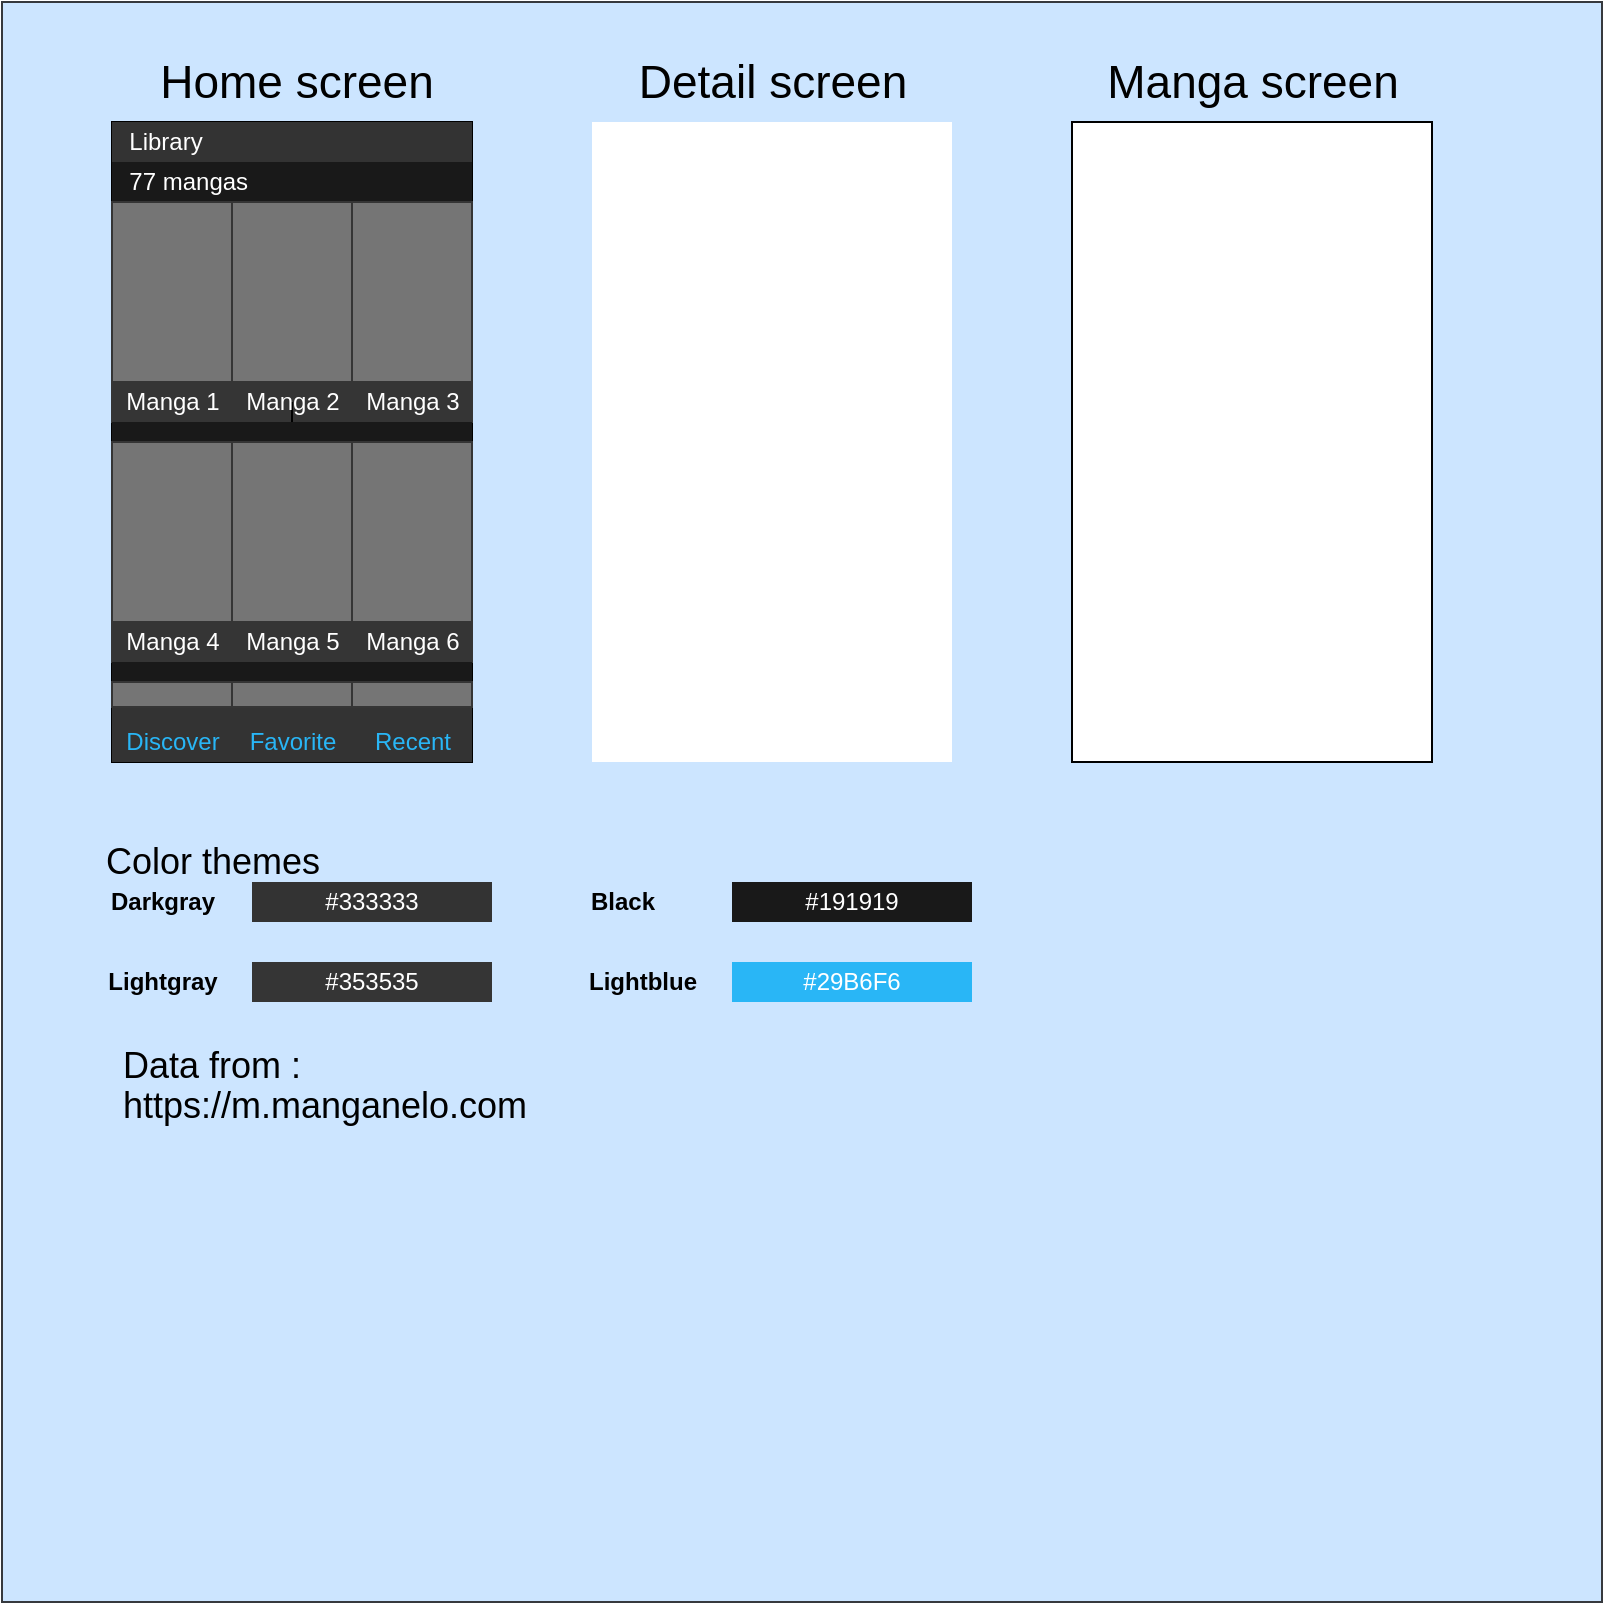 <mxfile version="13.10.0" type="embed">
    <diagram id="ShWjEkvY692qqDPODEVh" name="Page-1">
        <mxGraphModel dx="473" dy="220" grid="0" gridSize="10" guides="1" tooltips="1" connect="1" arrows="1" fold="1" page="1" pageScale="1" pageWidth="850" pageHeight="1100" math="0" shadow="0">
            <root>
                <mxCell id="0"/>
                <mxCell id="1" parent="0"/>
                <mxCell id="2" value="" style="whiteSpace=wrap;html=1;aspect=fixed;strokeColor=#36393d;fillColor=#cce5ff;" parent="1" vertex="1">
                    <mxGeometry x="40" y="40" width="800" height="800" as="geometry"/>
                </mxCell>
                <mxCell id="4" value="" style="whiteSpace=wrap;html=1;" parent="1" vertex="1">
                    <mxGeometry x="95" y="100" width="180" height="320" as="geometry"/>
                </mxCell>
                <mxCell id="5" value="&lt;font style=&quot;font-size: 23px&quot;&gt;Home screen&lt;/font&gt;" style="text;html=1;align=center;verticalAlign=middle;resizable=0;points=[];autosize=1;fontColor=#000000;" parent="1" vertex="1">
                    <mxGeometry x="112" y="70" width="150" height="20" as="geometry"/>
                </mxCell>
                <mxCell id="6" value="" style="whiteSpace=wrap;html=1;fillColor=#FFFFFF;strokeColor=none;" parent="1" vertex="1">
                    <mxGeometry x="335" y="100" width="180" height="320" as="geometry"/>
                </mxCell>
                <mxCell id="7" value="&lt;font style=&quot;font-size: 23px&quot;&gt;Detail screen&lt;/font&gt;" style="text;html=1;align=center;verticalAlign=middle;resizable=0;points=[];autosize=1;fontColor=#000000;" parent="1" vertex="1">
                    <mxGeometry x="350" y="70" width="150" height="20" as="geometry"/>
                </mxCell>
                <mxCell id="8" value="" style="whiteSpace=wrap;html=1;fillColor=#FFFFFF;" parent="1" vertex="1">
                    <mxGeometry x="575" y="100" width="180" height="320" as="geometry"/>
                </mxCell>
                <mxCell id="9" value="&lt;font style=&quot;font-size: 23px&quot;&gt;Manga screen&lt;/font&gt;" style="text;html=1;align=center;verticalAlign=middle;resizable=0;points=[];autosize=1;fontColor=#000000;" parent="1" vertex="1">
                    <mxGeometry x="585" y="70" width="160" height="20" as="geometry"/>
                </mxCell>
                <mxCell id="10" value="&lt;font style=&quot;font-size: 18px&quot;&gt;Color themes&lt;/font&gt;" style="text;html=1;align=center;verticalAlign=middle;resizable=0;points=[];autosize=1;fontColor=#000000;" parent="1" vertex="1">
                    <mxGeometry x="85" y="460" width="120" height="20" as="geometry"/>
                </mxCell>
                <mxCell id="11" value="&lt;b&gt;Darkgray&lt;/b&gt;" style="text;html=1;align=center;verticalAlign=middle;resizable=0;points=[];autosize=1;fontColor=#000000;" parent="1" vertex="1">
                    <mxGeometry x="85" y="480" width="70" height="20" as="geometry"/>
                </mxCell>
                <mxCell id="12" value="&lt;font color=&quot;#ffffff&quot;&gt;#353535&lt;/font&gt;" style="whiteSpace=wrap;html=1;fillColor=#353535;strokeColor=none;" parent="1" vertex="1">
                    <mxGeometry x="165" y="520" width="120" height="20" as="geometry"/>
                </mxCell>
                <mxCell id="13" value="&lt;b&gt;Lightgray&lt;/b&gt;" style="text;html=1;align=center;verticalAlign=middle;resizable=0;points=[];autosize=1;fontColor=#000000;" parent="1" vertex="1">
                    <mxGeometry x="85" y="520" width="70" height="20" as="geometry"/>
                </mxCell>
                <mxCell id="14" value="&lt;font color=&quot;#ffffff&quot;&gt;#333333&lt;/font&gt;" style="whiteSpace=wrap;html=1;fillColor=#333333;strokeColor=none;" parent="1" vertex="1">
                    <mxGeometry x="165" y="480" width="120" height="20" as="geometry"/>
                </mxCell>
                <mxCell id="15" value="&lt;font color=&quot;#ffffff&quot;&gt;#191919&lt;/font&gt;" style="whiteSpace=wrap;html=1;fillColor=#191919;strokeColor=none;" parent="1" vertex="1">
                    <mxGeometry x="405" y="480" width="120" height="20" as="geometry"/>
                </mxCell>
                <mxCell id="16" value="&lt;b&gt;Black&lt;/b&gt;" style="text;html=1;align=center;verticalAlign=middle;resizable=0;points=[];autosize=1;fontColor=#000000;" parent="1" vertex="1">
                    <mxGeometry x="325" y="480" width="50" height="20" as="geometry"/>
                </mxCell>
                <mxCell id="17" value="&lt;b&gt;Lightblue&lt;/b&gt;" style="text;html=1;align=center;verticalAlign=middle;resizable=0;points=[];autosize=1;fontColor=#000000;" parent="1" vertex="1">
                    <mxGeometry x="325" y="520" width="70" height="20" as="geometry"/>
                </mxCell>
                <mxCell id="18" value="&lt;font color=&quot;#ffffff&quot;&gt;#29B6F6&lt;/font&gt;" style="whiteSpace=wrap;html=1;fillColor=#29b6f6;strokeColor=none;" parent="1" vertex="1">
                    <mxGeometry x="405" y="520" width="120" height="20" as="geometry"/>
                </mxCell>
                <mxCell id="19" value="&lt;font color=&quot;#ffffff&quot;&gt;&amp;nbsp; Library&lt;/font&gt;" style="whiteSpace=wrap;html=1;fillColor=#333333;strokeColor=none;align=left;" parent="1" vertex="1">
                    <mxGeometry x="95" y="100" width="180" height="20" as="geometry"/>
                </mxCell>
                <mxCell id="20" value="" style="whiteSpace=wrap;html=1;fillColor=#333333;strokeColor=none;align=left;" parent="1" vertex="1">
                    <mxGeometry x="95" y="390" width="180" height="30" as="geometry"/>
                </mxCell>
                <mxCell id="21" value="&lt;font color=&quot;#ffffff&quot;&gt;&amp;nbsp; 77 mangas&lt;/font&gt;" style="whiteSpace=wrap;html=1;fillColor=#191919;strokeColor=none;align=left;" parent="1" vertex="1">
                    <mxGeometry x="95" y="120" width="180" height="20" as="geometry"/>
                </mxCell>
                <mxCell id="22" value="" style="whiteSpace=wrap;html=1;labelBackgroundColor=none;strokeColor=#353535;fontColor=none;rotation=90;direction=west;fillColor=#353535;" parent="1" vertex="1">
                    <mxGeometry x="70" y="165" width="110" height="60" as="geometry"/>
                </mxCell>
                <mxCell id="23" value="" style="whiteSpace=wrap;html=1;labelBackgroundColor=none;strokeColor=#353535;fontColor=none;rotation=90;direction=west;fillColor=#353535;" parent="1" vertex="1">
                    <mxGeometry x="130" y="165" width="110" height="60" as="geometry"/>
                </mxCell>
                <mxCell id="24" value="" style="whiteSpace=wrap;html=1;labelBackgroundColor=none;strokeColor=#353535;fontColor=none;rotation=90;direction=west;fillColor=#353535;" parent="1" vertex="1">
                    <mxGeometry x="190" y="165" width="110" height="60" as="geometry"/>
                </mxCell>
                <mxCell id="25" value="" style="whiteSpace=wrap;html=1;labelBackgroundColor=none;strokeColor=#353535;fontColor=none;rotation=90;fillColor=#757575;" parent="1" vertex="1">
                    <mxGeometry x="80" y="155" width="90" height="60" as="geometry"/>
                </mxCell>
                <mxCell id="26" value="" style="whiteSpace=wrap;html=1;labelBackgroundColor=none;strokeColor=#353535;fontColor=none;rotation=90;fillColor=#757575;" parent="1" vertex="1">
                    <mxGeometry x="140" y="155" width="90" height="60" as="geometry"/>
                </mxCell>
                <mxCell id="27" value="" style="whiteSpace=wrap;html=1;labelBackgroundColor=none;strokeColor=#353535;fontColor=none;rotation=90;fillColor=#757575;" parent="1" vertex="1">
                    <mxGeometry x="200" y="155" width="90" height="60" as="geometry"/>
                </mxCell>
                <mxCell id="53" value="" style="edgeStyle=orthogonalEdgeStyle;rounded=0;orthogonalLoop=1;jettySize=auto;html=1;" edge="1" parent="1" source="29" target="38">
                    <mxGeometry relative="1" as="geometry"/>
                </mxCell>
                <mxCell id="29" value="&lt;font color=&quot;#ffffff&quot;&gt;Manga 2&lt;/font&gt;" style="text;html=1;align=center;verticalAlign=middle;resizable=0;points=[];autosize=1;fontColor=none;" parent="1" vertex="1">
                    <mxGeometry x="155" y="230" width="60" height="20" as="geometry"/>
                </mxCell>
                <mxCell id="30" value="&lt;font color=&quot;#ffffff&quot;&gt;Manga 3&lt;/font&gt;" style="text;html=1;align=center;verticalAlign=middle;resizable=0;points=[];autosize=1;fontColor=none;" parent="1" vertex="1">
                    <mxGeometry x="215" y="230" width="60" height="20" as="geometry"/>
                </mxCell>
                <mxCell id="31" value="" style="whiteSpace=wrap;html=1;fillColor=#191919;strokeColor=none;" parent="1" vertex="1">
                    <mxGeometry x="95" y="250" width="180" height="10" as="geometry"/>
                </mxCell>
                <mxCell id="32" value="" style="whiteSpace=wrap;html=1;labelBackgroundColor=none;strokeColor=#353535;fontColor=none;rotation=90;direction=west;fillColor=#353535;" parent="1" vertex="1">
                    <mxGeometry x="70" y="285" width="110" height="60" as="geometry"/>
                </mxCell>
                <mxCell id="33" value="" style="whiteSpace=wrap;html=1;labelBackgroundColor=none;strokeColor=#353535;fontColor=none;rotation=90;fillColor=#757575;" parent="1" vertex="1">
                    <mxGeometry x="80" y="275" width="90" height="60" as="geometry"/>
                </mxCell>
                <mxCell id="34" value="" style="whiteSpace=wrap;html=1;labelBackgroundColor=none;strokeColor=#353535;fontColor=none;rotation=90;fillColor=#757575;" parent="1" vertex="1">
                    <mxGeometry x="140" y="275" width="90" height="60" as="geometry"/>
                </mxCell>
                <mxCell id="35" value="" style="whiteSpace=wrap;html=1;labelBackgroundColor=none;strokeColor=#353535;fontColor=none;rotation=90;direction=west;fillColor=#353535;" parent="1" vertex="1">
                    <mxGeometry x="130" y="285" width="110" height="60" as="geometry"/>
                </mxCell>
                <mxCell id="36" value="" style="whiteSpace=wrap;html=1;labelBackgroundColor=none;strokeColor=#353535;fontColor=none;rotation=90;fillColor=#757575;" parent="1" vertex="1">
                    <mxGeometry x="200" y="275" width="90" height="60" as="geometry"/>
                </mxCell>
                <mxCell id="37" value="" style="whiteSpace=wrap;html=1;labelBackgroundColor=none;strokeColor=#353535;fontColor=none;rotation=90;direction=west;fillColor=#353535;" parent="1" vertex="1">
                    <mxGeometry x="190" y="285" width="110" height="60" as="geometry"/>
                </mxCell>
                <mxCell id="38" value="" style="whiteSpace=wrap;html=1;labelBackgroundColor=none;strokeColor=#353535;fontColor=none;rotation=90;fillColor=#757575;" parent="1" vertex="1">
                    <mxGeometry x="140" y="275" width="90" height="60" as="geometry"/>
                </mxCell>
                <mxCell id="39" value="" style="whiteSpace=wrap;html=1;labelBackgroundColor=none;strokeColor=#353535;fontColor=none;rotation=90;fillColor=#757575;" parent="1" vertex="1">
                    <mxGeometry x="200" y="275" width="90" height="60" as="geometry"/>
                </mxCell>
                <mxCell id="40" value="&lt;font color=&quot;#ffffff&quot;&gt;Manga 1&lt;/font&gt;" style="text;html=1;align=center;verticalAlign=middle;resizable=0;points=[];autosize=1;fontColor=none;" parent="1" vertex="1">
                    <mxGeometry x="95" y="230" width="60" height="20" as="geometry"/>
                </mxCell>
                <mxCell id="41" value="" style="whiteSpace=wrap;html=1;fillColor=#191919;strokeColor=none;" parent="1" vertex="1">
                    <mxGeometry x="95" y="370" width="180" height="10" as="geometry"/>
                </mxCell>
                <mxCell id="42" value="" style="whiteSpace=wrap;html=1;labelBackgroundColor=none;strokeColor=#353535;fontColor=none;rotation=90;fillColor=#757575;" parent="1" vertex="1">
                    <mxGeometry x="118.75" y="356.25" width="12.5" height="60" as="geometry"/>
                </mxCell>
                <mxCell id="43" value="" style="whiteSpace=wrap;html=1;labelBackgroundColor=none;strokeColor=#353535;fontColor=none;rotation=90;fillColor=#757575;" parent="1" vertex="1">
                    <mxGeometry x="178.75" y="356.25" width="12.5" height="60" as="geometry"/>
                </mxCell>
                <mxCell id="44" value="" style="whiteSpace=wrap;html=1;labelBackgroundColor=none;strokeColor=#353535;fontColor=none;rotation=90;fillColor=#757575;" parent="1" vertex="1">
                    <mxGeometry x="238.75" y="356.25" width="12.5" height="60" as="geometry"/>
                </mxCell>
                <mxCell id="45" value="&lt;font color=&quot;#ffffff&quot;&gt;Manga 4&lt;/font&gt;" style="text;html=1;align=center;verticalAlign=middle;resizable=0;points=[];autosize=1;fontColor=none;" parent="1" vertex="1">
                    <mxGeometry x="95" y="350" width="60" height="20" as="geometry"/>
                </mxCell>
                <mxCell id="46" value="&lt;font color=&quot;#ffffff&quot;&gt;Manga 5&lt;/font&gt;" style="text;html=1;align=center;verticalAlign=middle;resizable=0;points=[];autosize=1;fontColor=none;" parent="1" vertex="1">
                    <mxGeometry x="155" y="350" width="60" height="20" as="geometry"/>
                </mxCell>
                <mxCell id="47" value="&lt;font color=&quot;#ffffff&quot;&gt;Manga 6&lt;/font&gt;" style="text;html=1;align=center;verticalAlign=middle;resizable=0;points=[];autosize=1;fontColor=none;" parent="1" vertex="1">
                    <mxGeometry x="215" y="350" width="60" height="20" as="geometry"/>
                </mxCell>
                <mxCell id="48" value="&lt;font color=&quot;#29b6f6&quot;&gt;Discover&lt;/font&gt;" style="text;html=1;align=center;verticalAlign=middle;resizable=0;points=[];autosize=1;fontColor=none;" parent="1" vertex="1">
                    <mxGeometry x="95" y="400" width="60" height="20" as="geometry"/>
                </mxCell>
                <mxCell id="49" value="&lt;font color=&quot;#29b6f6&quot;&gt;Favorite&lt;/font&gt;" style="text;html=1;align=center;verticalAlign=middle;resizable=0;points=[];autosize=1;fontColor=none;" parent="1" vertex="1">
                    <mxGeometry x="155" y="400" width="60" height="20" as="geometry"/>
                </mxCell>
                <mxCell id="50" value="&lt;font color=&quot;#29b6f6&quot;&gt;Recent&lt;/font&gt;" style="text;html=1;align=center;verticalAlign=middle;resizable=0;points=[];autosize=1;fontColor=none;" parent="1" vertex="1">
                    <mxGeometry x="220" y="400" width="50" height="20" as="geometry"/>
                </mxCell>
                <mxCell id="51" value="&lt;font style=&quot;font-size: 18px&quot;&gt;Data from :&amp;nbsp;&lt;/font&gt;" style="text;html=1;align=center;verticalAlign=middle;resizable=0;points=[];autosize=1;fontColor=#000000;" parent="1" vertex="1">
                    <mxGeometry x="95" y="562" width="104" height="20" as="geometry"/>
                </mxCell>
                <mxCell id="52" value="&lt;span style=&quot;font-size: 18px&quot;&gt;https://m.manganelo.com&lt;/span&gt;" style="text;html=1;align=center;verticalAlign=middle;resizable=0;points=[];autosize=1;fontColor=#000000;" parent="1" vertex="1">
                    <mxGeometry x="95" y="582" width="212" height="20" as="geometry"/>
                </mxCell>
            </root>
        </mxGraphModel>
    </diagram>
</mxfile>